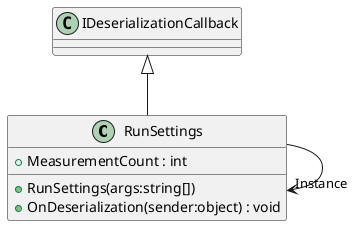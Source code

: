 @startuml
class RunSettings {
    + RunSettings(args:string[])
    + MeasurementCount : int
    + OnDeserialization(sender:object) : void
}
IDeserializationCallback <|-- RunSettings
RunSettings --> "Instance" RunSettings
@enduml
